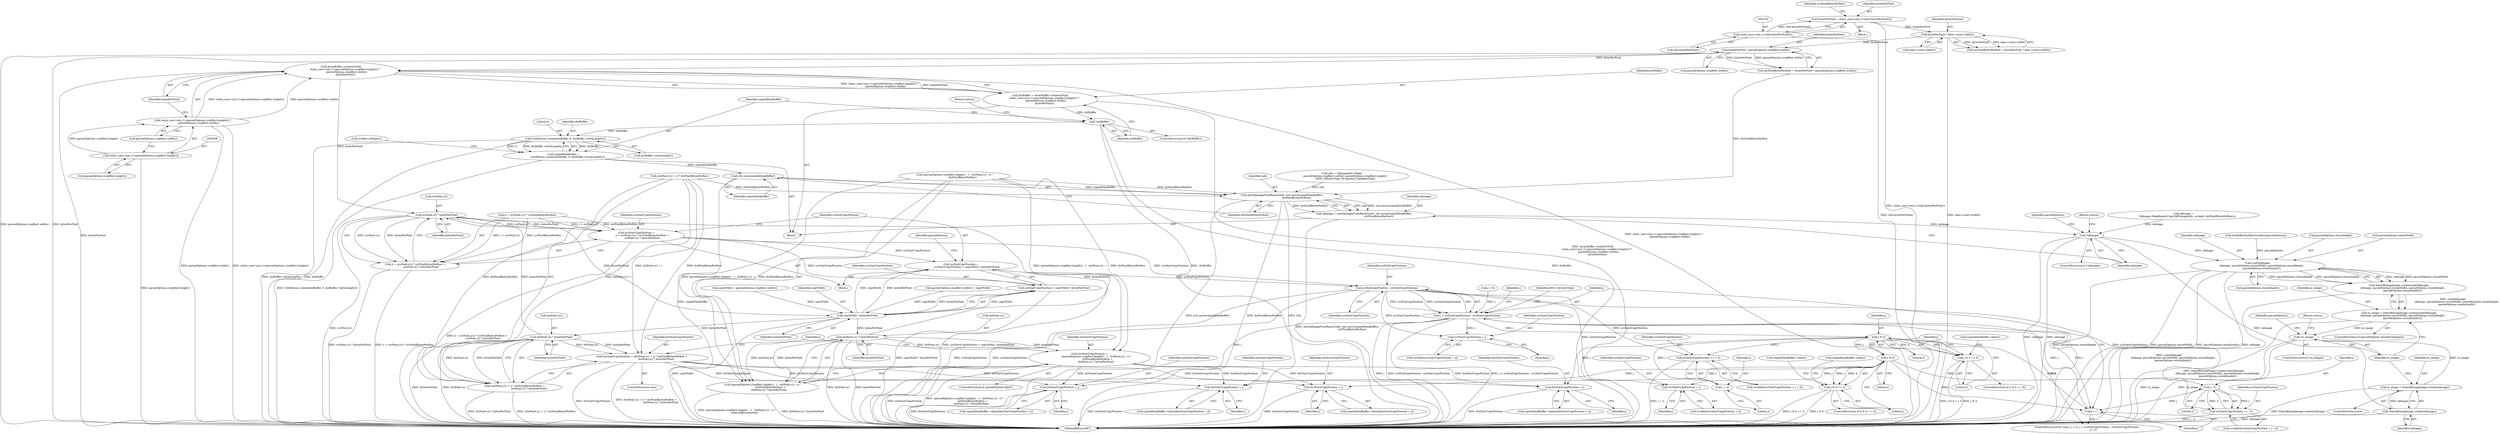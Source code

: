 digraph "0_Chrome_d59a4441697f6253e7dc3f7ae5caad6e5fd2c778@API" {
"1000205" [label="(Call,ArrayBuffer::createOrNull(\n          static_cast<size_t>(parsedOptions.cropRect.height()) *\n               parsedOptions.cropRect.width(),\n           bytesPerPixel))"];
"1000206" [label="(Call,static_cast<size_t>(parsedOptions.cropRect.height()) *\n               parsedOptions.cropRect.width())"];
"1000207" [label="(Call,static_cast<size_t>(parsedOptions.cropRect.height()))"];
"1000166" [label="(Call,bytesPerPixel * parsedOptions.cropRect.width())"];
"1000160" [label="(Call,bytesPerPixel * data->size().width())"];
"1000152" [label="(Call,bytesPerPixel = static_cast<size_t>(info.bytesPerPixel()))"];
"1000154" [label="(Call,static_cast<size_t>(info.bytesPerPixel()))"];
"1000203" [label="(Call,dstBuffer = ArrayBuffer::createOrNull(\n          static_cast<size_t>(parsedOptions.cropRect.height()) *\n               parsedOptions.cropRect.width(),\n           bytesPerPixel))"];
"1000213" [label="(Call,!dstBuffer)"];
"1000219" [label="(Call,Uint8Array::create(dstBuffer, 0, dstBuffer->byteLength()))"];
"1000217" [label="(Call,copiedDataBuffer =\n          Uint8Array::create(dstBuffer, 0, dstBuffer->byteLength()))"];
"1000436" [label="(Call,std::move(copiedDataBuffer))"];
"1000434" [label="(Call,newSkImageFromRaster(info, std::move(copiedDataBuffer),\n                                     dstPixelBytesPerRow))"];
"1000432" [label="(Call,skImage = newSkImageFromRaster(info, std::move(copiedDataBuffer),\n                                     dstPixelBytesPerRow))"];
"1000440" [label="(Call,!skImage)"];
"1000450" [label="(Call,scaleSkImage(\n          skImage, parsedOptions.resizeWidth, parsedOptions.resizeHeight,\n          parsedOptions.resizeQuality))"];
"1000449" [label="(Call,StaticBitmapImage::create(scaleSkImage(\n          skImage, parsedOptions.resizeWidth, parsedOptions.resizeHeight,\n          parsedOptions.resizeQuality)))"];
"1000447" [label="(Call,m_image = StaticBitmapImage::create(scaleSkImage(\n          skImage, parsedOptions.resizeWidth, parsedOptions.resizeHeight,\n          parsedOptions.resizeQuality)))"];
"1000467" [label="(Call,!m_image)"];
"1000464" [label="(Call,StaticBitmapImage::create(skImage))"];
"1000462" [label="(Call,m_image = StaticBitmapImage::create(skImage))"];
"1000307" [label="(Call,srcPoint.x() * bytesPerPixel)"];
"1000299" [label="(Call,srcStartCopyPosition =\n               (i + srcPoint.y()) * srcPixelBytesPerRow +\n               srcPoint.x() * bytesPerPixel)"];
"1000311" [label="(Call,srcEndCopyPosition =\n               srcStartCopyPosition + copyWidth * bytesPerPixel)"];
"1000357" [label="(Call,srcEndCopyPosition - srcStartCopyPosition)"];
"1000355" [label="(Call,j < srcEndCopyPosition - srcStartCopyPosition)"];
"1000360" [label="(Call,j++)"];
"1000370" [label="(Call,j % 4)"];
"1000369" [label="(Call,j % 4 == 0)"];
"1000377" [label="(Call,dstStartCopyPosition + j)"];
"1000382" [label="(Call,srcStartCopyPosition + j + 2)"];
"1000384" [label="(Call,j + 2)"];
"1000390" [label="(Call,j % 4)"];
"1000389" [label="(Call,j % 4 == 2)"];
"1000397" [label="(Call,dstStartCopyPosition + j)"];
"1000404" [label="(Call,j - 2)"];
"1000402" [label="(Call,srcStartCopyPosition + j - 2)"];
"1000411" [label="(Call,dstStartCopyPosition + j)"];
"1000416" [label="(Call,srcStartCopyPosition + j)"];
"1000424" [label="(Call,dstStartCopyPosition + j)"];
"1000429" [label="(Call,srcStartCopyPosition + j)"];
"1000313" [label="(Call,srcStartCopyPosition + copyWidth * bytesPerPixel)"];
"1000301" [label="(Call,(i + srcPoint.y()) * srcPixelBytesPerRow +\n               srcPoint.x() * bytesPerPixel)"];
"1000315" [label="(Call,copyWidth * bytesPerPixel)"];
"1000335" [label="(Call,dstPoint.x() * bytesPerPixel)"];
"1000323" [label="(Call,dstStartCopyPosition =\n                 (parsedOptions.cropRect.height() - 1 - dstPoint.y() - i) *\n                    dstPixelBytesPerRow +\n                dstPoint.x() * bytesPerPixel)"];
"1000325" [label="(Call,(parsedOptions.cropRect.height() - 1 - dstPoint.y() - i) *\n                    dstPixelBytesPerRow +\n                dstPoint.x() * bytesPerPixel)"];
"1000347" [label="(Call,dstPoint.x() * bytesPerPixel)"];
"1000339" [label="(Call,dstStartCopyPosition = (dstPoint.y() + i) * dstPixelBytesPerRow +\n                                    dstPoint.x() * bytesPerPixel)"];
"1000341" [label="(Call,(dstPoint.y() + i) * dstPixelBytesPerRow +\n                                    dstPoint.x() * bytesPerPixel)"];
"1000219" [label="(Call,Uint8Array::create(dstBuffer, 0, dstBuffer->byteLength()))"];
"1000357" [label="(Call,srcEndCopyPosition - srcStartCopyPosition)"];
"1000156" [label="(Call,info.bytesPerPixel())"];
"1000461" [label="(ControlStructure,else)"];
"1000422" [label="(Call,copiedDataBuffer->data()[dstStartCopyPosition + j])"];
"1000371" [label="(Identifier,j)"];
"1000393" [label="(Literal,2)"];
"1000161" [label="(Identifier,bytesPerPixel)"];
"1000384" [label="(Call,j + 2)"];
"1000378" [label="(Identifier,dstStartCopyPosition)"];
"1000392" [label="(Literal,4)"];
"1000448" [label="(Identifier,m_image)"];
"1000213" [label="(Call,!dstBuffer)"];
"1000360" [label="(Call,j++)"];
"1000406" [label="(Literal,2)"];
"1000297" [label="(Block,)"];
"1000435" [label="(Identifier,info)"];
"1000437" [label="(Identifier,copiedDataBuffer)"];
"1000377" [label="(Call,dstStartCopyPosition + j)"];
"1000281" [label="(Call,parsedOptions.cropRect.width() < copyWidth)"];
"1000154" [label="(Call,static_cast<size_t>(info.bytesPerPixel()))"];
"1000439" [label="(ControlStructure,if (!skImage))"];
"1000391" [label="(Identifier,j)"];
"1000440" [label="(Call,!skImage)"];
"1000390" [label="(Call,j % 4)"];
"1000396" [label="(Call,copiedDataBuffer->data())"];
"1000312" [label="(Identifier,srcEndCopyPosition)"];
"1000398" [label="(Identifier,dstStartCopyPosition)"];
"1000410" [label="(Call,copiedDataBuffer->data())"];
"1000426" [label="(Identifier,j)"];
"1000469" [label="(Return,return;)"];
"1000222" [label="(Call,dstBuffer->byteLength())"];
"1000349" [label="(Identifier,bytesPerPixel)"];
"1000369" [label="(Call,j % 4 == 0)"];
"1000186" [label="(Call,skImage =\n          SkImage::MakeRasterCopy(SkPixmap(info, srcAddr, dstPixelBytesPerRow)))"];
"1000463" [label="(Identifier,m_image)"];
"1000438" [label="(Identifier,dstPixelBytesPerRow)"];
"1000212" [label="(ControlStructure,if (!dstBuffer))"];
"1000356" [label="(Identifier,j)"];
"1000436" [label="(Call,std::move(copiedDataBuffer))"];
"1000380" [label="(Call,srcAddr[srcStartCopyPosition + j + 2])"];
"1000434" [label="(Call,newSkImageFromRaster(info, std::move(copiedDataBuffer),\n                                     dstPixelBytesPerRow))"];
"1000594" [label="(MethodReturn,RET)"];
"1000449" [label="(Call,StaticBitmapImage::create(scaleSkImage(\n          skImage, parsedOptions.resizeWidth, parsedOptions.resizeHeight,\n          parsedOptions.resizeQuality)))"];
"1000361" [label="(Identifier,j)"];
"1000166" [label="(Call,bytesPerPixel * parsedOptions.cropRect.width())"];
"1000300" [label="(Identifier,srcStartCopyPosition)"];
"1000382" [label="(Call,srcStartCopyPosition + j + 2)"];
"1000430" [label="(Identifier,srcStartCopyPosition)"];
"1000340" [label="(Identifier,dstStartCopyPosition)"];
"1000373" [label="(Literal,0)"];
"1000376" [label="(Call,copiedDataBuffer->data())"];
"1000203" [label="(Call,dstBuffer = ArrayBuffer::createOrNull(\n          static_cast<size_t>(parsedOptions.cropRect.height()) *\n               parsedOptions.cropRect.width(),\n           bytesPerPixel))"];
"1000211" [label="(Identifier,bytesPerPixel)"];
"1000339" [label="(Call,dstStartCopyPosition = (dstPoint.y() + i) * dstPixelBytesPerRow +\n                                    dstPoint.x() * bytesPerPixel)"];
"1000309" [label="(Identifier,bytesPerPixel)"];
"1000418" [label="(Identifier,j)"];
"1000299" [label="(Call,srcStartCopyPosition =\n               (i + srcPoint.y()) * srcPixelBytesPerRow +\n               srcPoint.x() * bytesPerPixel)"];
"1000167" [label="(Identifier,bytesPerPixel)"];
"1000205" [label="(Call,ArrayBuffer::createOrNull(\n          static_cast<size_t>(parsedOptions.cropRect.height()) *\n               parsedOptions.cropRect.width(),\n           bytesPerPixel))"];
"1000464" [label="(Call,StaticBitmapImage::create(skImage))"];
"1000468" [label="(Identifier,m_image)"];
"1000412" [label="(Identifier,dstStartCopyPosition)"];
"1000417" [label="(Identifier,srcStartCopyPosition)"];
"1000323" [label="(Call,dstStartCopyPosition =\n                 (parsedOptions.cropRect.height() - 1 - dstPoint.y() - i) *\n                    dstPixelBytesPerRow +\n                dstPoint.x() * bytesPerPixel)"];
"1000427" [label="(Call,srcAddr[srcStartCopyPosition + j])"];
"1000350" [label="(ControlStructure,for (size_t j = 0; j < srcEndCopyPosition - srcStartCopyPosition;\n                j++))"];
"1000164" [label="(Call,dstPixelBytesPerRow = bytesPerPixel * parsedOptions.cropRect.width())"];
"1000432" [label="(Call,skImage = newSkImageFromRaster(info, std::move(copiedDataBuffer),\n                                     dstPixelBytesPerRow))"];
"1000307" [label="(Call,srcPoint.x() * bytesPerPixel)"];
"1000385" [label="(Identifier,j)"];
"1000411" [label="(Call,dstStartCopyPosition + j)"];
"1000359" [label="(Identifier,srcStartCopyPosition)"];
"1000399" [label="(Identifier,j)"];
"1000284" [label="(Call,copyWidth = parsedOptions.cropRect.width())"];
"1000375" [label="(Call,copiedDataBuffer->data()[dstStartCopyPosition + j])"];
"1000313" [label="(Call,srcStartCopyPosition + copyWidth * bytesPerPixel)"];
"1000452" [label="(Call,parsedOptions.resizeWidth)"];
"1000221" [label="(Literal,0)"];
"1000207" [label="(Call,static_cast<size_t>(parsedOptions.cropRect.height()))"];
"1000342" [label="(Call,(dstPoint.y() + i) * dstPixelBytesPerRow)"];
"1000451" [label="(Identifier,skImage)"];
"1000160" [label="(Call,bytesPerPixel * data->size().width())"];
"1000217" [label="(Call,copiedDataBuffer =\n          Uint8Array::create(dstBuffer, 0, dstBuffer->byteLength()))"];
"1000119" [label="(Call,dstBufferSizeHasOverflow(parsedOptions))"];
"1000324" [label="(Identifier,dstStartCopyPosition)"];
"1000403" [label="(Identifier,srcStartCopyPosition)"];
"1000138" [label="(Block,)"];
"1000352" [label="(Call,j = 0)"];
"1000158" [label="(Call,srcPixelBytesPerRow = bytesPerPixel * data->size().width())"];
"1000302" [label="(Call,(i + srcPoint.y()) * srcPixelBytesPerRow)"];
"1000370" [label="(Call,j % 4)"];
"1000225" [label="(Call,srcRect.isEmpty())"];
"1000311" [label="(Call,srcEndCopyPosition =\n               srcStartCopyPosition + copyWidth * bytesPerPixel)"];
"1000215" [label="(Return,return;)"];
"1000424" [label="(Call,dstStartCopyPosition + j)"];
"1000201" [label="(Block,)"];
"1000413" [label="(Identifier,j)"];
"1000315" [label="(Call,copyWidth * bytesPerPixel)"];
"1000317" [label="(Identifier,bytesPerPixel)"];
"1000395" [label="(Call,copiedDataBuffer->data()[dstStartCopyPosition + j])"];
"1000209" [label="(Call,parsedOptions.cropRect.height())"];
"1000296" [label="(Identifier,i)"];
"1000450" [label="(Call,scaleSkImage(\n          skImage, parsedOptions.resizeWidth, parsedOptions.resizeHeight,\n          parsedOptions.resizeQuality))"];
"1000168" [label="(Call,parsedOptions.cropRect.width())"];
"1000458" [label="(Call,parsedOptions.resizeQuality)"];
"1000445" [label="(Identifier,parsedOptions)"];
"1000358" [label="(Identifier,srcEndCopyPosition)"];
"1000314" [label="(Identifier,srcStartCopyPosition)"];
"1000338" [label="(ControlStructure,else)"];
"1000472" [label="(Identifier,parsedOptions)"];
"1000348" [label="(Call,dstPoint.x())"];
"1000206" [label="(Call,static_cast<size_t>(parsedOptions.cropRect.height()) *\n               parsedOptions.cropRect.width())"];
"1000159" [label="(Identifier,srcPixelBytesPerRow)"];
"1000443" [label="(ControlStructure,if (parsedOptions.shouldScaleInput))"];
"1000466" [label="(ControlStructure,if (!m_image))"];
"1000429" [label="(Call,srcStartCopyPosition + j)"];
"1000467" [label="(Call,!m_image)"];
"1000220" [label="(Identifier,dstBuffer)"];
"1000153" [label="(Identifier,bytesPerPixel)"];
"1000218" [label="(Identifier,copiedDataBuffer)"];
"1000325" [label="(Call,(parsedOptions.cropRect.height() - 1 - dstPoint.y() - i) *\n                    dstPixelBytesPerRow +\n                dstPoint.x() * bytesPerPixel)"];
"1000431" [label="(Identifier,j)"];
"1000409" [label="(Call,copiedDataBuffer->data()[dstStartCopyPosition + j])"];
"1000144" [label="(Call,info = SkImageInfo::Make(\n         parsedOptions.cropRect.width(), parsedOptions.cropRect.height(),\n         kN32_SkColorType, kUnpremul_SkAlphaType))"];
"1000388" [label="(ControlStructure,if (j % 4 == 2))"];
"1000397" [label="(Call,dstStartCopyPosition + j)"];
"1000326" [label="(Call,(parsedOptions.cropRect.height() - 1 - dstPoint.y() - i) *\n                    dstPixelBytesPerRow)"];
"1000386" [label="(Literal,2)"];
"1000433" [label="(Identifier,skImage)"];
"1000365" [label="(Identifier,kN32_SkColorType)"];
"1000162" [label="(Call,data->size().width())"];
"1000425" [label="(Identifier,dstStartCopyPosition)"];
"1000416" [label="(Call,srcStartCopyPosition + j)"];
"1000465" [label="(Identifier,skImage)"];
"1000204" [label="(Identifier,dstBuffer)"];
"1000214" [label="(Identifier,dstBuffer)"];
"1000447" [label="(Call,m_image = StaticBitmapImage::create(scaleSkImage(\n          skImage, parsedOptions.resizeWidth, parsedOptions.resizeHeight,\n          parsedOptions.resizeQuality)))"];
"1000402" [label="(Call,srcStartCopyPosition + j - 2)"];
"1000383" [label="(Identifier,srcStartCopyPosition)"];
"1000210" [label="(Call,parsedOptions.cropRect.width())"];
"1000389" [label="(Call,j % 4 == 2)"];
"1000372" [label="(Literal,4)"];
"1000404" [label="(Call,j - 2)"];
"1000341" [label="(Call,(dstPoint.y() + i) * dstPixelBytesPerRow +\n                                    dstPoint.x() * bytesPerPixel)"];
"1000462" [label="(Call,m_image = StaticBitmapImage::create(skImage))"];
"1000301" [label="(Call,(i + srcPoint.y()) * srcPixelBytesPerRow +\n               srcPoint.x() * bytesPerPixel)"];
"1000308" [label="(Call,srcPoint.x())"];
"1000335" [label="(Call,dstPoint.x() * bytesPerPixel)"];
"1000442" [label="(Return,return;)"];
"1000347" [label="(Call,dstPoint.x() * bytesPerPixel)"];
"1000355" [label="(Call,j < srcEndCopyPosition - srcStartCopyPosition)"];
"1000379" [label="(Identifier,j)"];
"1000400" [label="(Call,srcAddr[srcStartCopyPosition + j - 2])"];
"1000337" [label="(Identifier,bytesPerPixel)"];
"1000414" [label="(Call,srcAddr[srcStartCopyPosition + j])"];
"1000321" [label="(Identifier,parsedOptions)"];
"1000152" [label="(Call,bytesPerPixel = static_cast<size_t>(info.bytesPerPixel()))"];
"1000316" [label="(Identifier,copyWidth)"];
"1000319" [label="(ControlStructure,if (parsedOptions.flipY))"];
"1000336" [label="(Call,dstPoint.x())"];
"1000353" [label="(Identifier,j)"];
"1000441" [label="(Identifier,skImage)"];
"1000368" [label="(ControlStructure,if (j % 4 == 0))"];
"1000455" [label="(Call,parsedOptions.resizeHeight)"];
"1000405" [label="(Identifier,j)"];
"1000205" -> "1000203"  [label="AST: "];
"1000205" -> "1000211"  [label="CFG: "];
"1000206" -> "1000205"  [label="AST: "];
"1000211" -> "1000205"  [label="AST: "];
"1000203" -> "1000205"  [label="CFG: "];
"1000205" -> "1000594"  [label="DDG: static_cast<size_t>(parsedOptions.cropRect.height()) *\n               parsedOptions.cropRect.width()"];
"1000205" -> "1000594"  [label="DDG: bytesPerPixel"];
"1000205" -> "1000203"  [label="DDG: static_cast<size_t>(parsedOptions.cropRect.height()) *\n               parsedOptions.cropRect.width()"];
"1000205" -> "1000203"  [label="DDG: bytesPerPixel"];
"1000206" -> "1000205"  [label="DDG: static_cast<size_t>(parsedOptions.cropRect.height())"];
"1000206" -> "1000205"  [label="DDG: parsedOptions.cropRect.width()"];
"1000166" -> "1000205"  [label="DDG: bytesPerPixel"];
"1000205" -> "1000307"  [label="DDG: bytesPerPixel"];
"1000206" -> "1000210"  [label="CFG: "];
"1000207" -> "1000206"  [label="AST: "];
"1000210" -> "1000206"  [label="AST: "];
"1000211" -> "1000206"  [label="CFG: "];
"1000206" -> "1000594"  [label="DDG: parsedOptions.cropRect.width()"];
"1000206" -> "1000594"  [label="DDG: static_cast<size_t>(parsedOptions.cropRect.height())"];
"1000207" -> "1000206"  [label="DDG: parsedOptions.cropRect.height()"];
"1000207" -> "1000209"  [label="CFG: "];
"1000208" -> "1000207"  [label="AST: "];
"1000209" -> "1000207"  [label="AST: "];
"1000210" -> "1000207"  [label="CFG: "];
"1000207" -> "1000594"  [label="DDG: parsedOptions.cropRect.height()"];
"1000166" -> "1000164"  [label="AST: "];
"1000166" -> "1000168"  [label="CFG: "];
"1000167" -> "1000166"  [label="AST: "];
"1000168" -> "1000166"  [label="AST: "];
"1000164" -> "1000166"  [label="CFG: "];
"1000166" -> "1000594"  [label="DDG: parsedOptions.cropRect.width()"];
"1000166" -> "1000594"  [label="DDG: bytesPerPixel"];
"1000166" -> "1000164"  [label="DDG: bytesPerPixel"];
"1000166" -> "1000164"  [label="DDG: parsedOptions.cropRect.width()"];
"1000160" -> "1000166"  [label="DDG: bytesPerPixel"];
"1000160" -> "1000158"  [label="AST: "];
"1000160" -> "1000162"  [label="CFG: "];
"1000161" -> "1000160"  [label="AST: "];
"1000162" -> "1000160"  [label="AST: "];
"1000158" -> "1000160"  [label="CFG: "];
"1000160" -> "1000594"  [label="DDG: data->size().width()"];
"1000160" -> "1000158"  [label="DDG: bytesPerPixel"];
"1000160" -> "1000158"  [label="DDG: data->size().width()"];
"1000152" -> "1000160"  [label="DDG: bytesPerPixel"];
"1000152" -> "1000138"  [label="AST: "];
"1000152" -> "1000154"  [label="CFG: "];
"1000153" -> "1000152"  [label="AST: "];
"1000154" -> "1000152"  [label="AST: "];
"1000159" -> "1000152"  [label="CFG: "];
"1000152" -> "1000594"  [label="DDG: static_cast<size_t>(info.bytesPerPixel())"];
"1000154" -> "1000152"  [label="DDG: info.bytesPerPixel()"];
"1000154" -> "1000156"  [label="CFG: "];
"1000155" -> "1000154"  [label="AST: "];
"1000156" -> "1000154"  [label="AST: "];
"1000154" -> "1000594"  [label="DDG: info.bytesPerPixel()"];
"1000203" -> "1000201"  [label="AST: "];
"1000204" -> "1000203"  [label="AST: "];
"1000214" -> "1000203"  [label="CFG: "];
"1000203" -> "1000594"  [label="DDG: ArrayBuffer::createOrNull(\n          static_cast<size_t>(parsedOptions.cropRect.height()) *\n               parsedOptions.cropRect.width(),\n           bytesPerPixel)"];
"1000203" -> "1000213"  [label="DDG: dstBuffer"];
"1000213" -> "1000212"  [label="AST: "];
"1000213" -> "1000214"  [label="CFG: "];
"1000214" -> "1000213"  [label="AST: "];
"1000215" -> "1000213"  [label="CFG: "];
"1000218" -> "1000213"  [label="CFG: "];
"1000213" -> "1000594"  [label="DDG: dstBuffer"];
"1000213" -> "1000594"  [label="DDG: !dstBuffer"];
"1000213" -> "1000219"  [label="DDG: dstBuffer"];
"1000219" -> "1000217"  [label="AST: "];
"1000219" -> "1000222"  [label="CFG: "];
"1000220" -> "1000219"  [label="AST: "];
"1000221" -> "1000219"  [label="AST: "];
"1000222" -> "1000219"  [label="AST: "];
"1000217" -> "1000219"  [label="CFG: "];
"1000219" -> "1000594"  [label="DDG: dstBuffer->byteLength()"];
"1000219" -> "1000594"  [label="DDG: dstBuffer"];
"1000219" -> "1000217"  [label="DDG: dstBuffer"];
"1000219" -> "1000217"  [label="DDG: 0"];
"1000219" -> "1000217"  [label="DDG: dstBuffer->byteLength()"];
"1000217" -> "1000201"  [label="AST: "];
"1000218" -> "1000217"  [label="AST: "];
"1000225" -> "1000217"  [label="CFG: "];
"1000217" -> "1000594"  [label="DDG: Uint8Array::create(dstBuffer, 0, dstBuffer->byteLength())"];
"1000217" -> "1000436"  [label="DDG: copiedDataBuffer"];
"1000436" -> "1000434"  [label="AST: "];
"1000436" -> "1000437"  [label="CFG: "];
"1000437" -> "1000436"  [label="AST: "];
"1000438" -> "1000436"  [label="CFG: "];
"1000436" -> "1000594"  [label="DDG: copiedDataBuffer"];
"1000436" -> "1000434"  [label="DDG: copiedDataBuffer"];
"1000434" -> "1000432"  [label="AST: "];
"1000434" -> "1000438"  [label="CFG: "];
"1000435" -> "1000434"  [label="AST: "];
"1000438" -> "1000434"  [label="AST: "];
"1000432" -> "1000434"  [label="CFG: "];
"1000434" -> "1000594"  [label="DDG: std::move(copiedDataBuffer)"];
"1000434" -> "1000594"  [label="DDG: dstPixelBytesPerRow"];
"1000434" -> "1000594"  [label="DDG: info"];
"1000434" -> "1000432"  [label="DDG: info"];
"1000434" -> "1000432"  [label="DDG: std::move(copiedDataBuffer)"];
"1000434" -> "1000432"  [label="DDG: dstPixelBytesPerRow"];
"1000144" -> "1000434"  [label="DDG: info"];
"1000326" -> "1000434"  [label="DDG: dstPixelBytesPerRow"];
"1000342" -> "1000434"  [label="DDG: dstPixelBytesPerRow"];
"1000164" -> "1000434"  [label="DDG: dstPixelBytesPerRow"];
"1000432" -> "1000201"  [label="AST: "];
"1000433" -> "1000432"  [label="AST: "];
"1000441" -> "1000432"  [label="CFG: "];
"1000432" -> "1000594"  [label="DDG: newSkImageFromRaster(info, std::move(copiedDataBuffer),\n                                     dstPixelBytesPerRow)"];
"1000432" -> "1000440"  [label="DDG: skImage"];
"1000440" -> "1000439"  [label="AST: "];
"1000440" -> "1000441"  [label="CFG: "];
"1000441" -> "1000440"  [label="AST: "];
"1000442" -> "1000440"  [label="CFG: "];
"1000445" -> "1000440"  [label="CFG: "];
"1000440" -> "1000594"  [label="DDG: !skImage"];
"1000440" -> "1000594"  [label="DDG: skImage"];
"1000186" -> "1000440"  [label="DDG: skImage"];
"1000440" -> "1000450"  [label="DDG: skImage"];
"1000440" -> "1000464"  [label="DDG: skImage"];
"1000450" -> "1000449"  [label="AST: "];
"1000450" -> "1000458"  [label="CFG: "];
"1000451" -> "1000450"  [label="AST: "];
"1000452" -> "1000450"  [label="AST: "];
"1000455" -> "1000450"  [label="AST: "];
"1000458" -> "1000450"  [label="AST: "];
"1000449" -> "1000450"  [label="CFG: "];
"1000450" -> "1000594"  [label="DDG: parsedOptions.resizeHeight"];
"1000450" -> "1000594"  [label="DDG: parsedOptions.resizeWidth"];
"1000450" -> "1000594"  [label="DDG: parsedOptions.resizeQuality"];
"1000450" -> "1000594"  [label="DDG: skImage"];
"1000450" -> "1000449"  [label="DDG: skImage"];
"1000450" -> "1000449"  [label="DDG: parsedOptions.resizeWidth"];
"1000450" -> "1000449"  [label="DDG: parsedOptions.resizeHeight"];
"1000450" -> "1000449"  [label="DDG: parsedOptions.resizeQuality"];
"1000119" -> "1000450"  [label="DDG: parsedOptions"];
"1000449" -> "1000447"  [label="AST: "];
"1000447" -> "1000449"  [label="CFG: "];
"1000449" -> "1000594"  [label="DDG: scaleSkImage(\n          skImage, parsedOptions.resizeWidth, parsedOptions.resizeHeight,\n          parsedOptions.resizeQuality)"];
"1000449" -> "1000447"  [label="DDG: scaleSkImage(\n          skImage, parsedOptions.resizeWidth, parsedOptions.resizeHeight,\n          parsedOptions.resizeQuality)"];
"1000447" -> "1000443"  [label="AST: "];
"1000448" -> "1000447"  [label="AST: "];
"1000468" -> "1000447"  [label="CFG: "];
"1000447" -> "1000594"  [label="DDG: StaticBitmapImage::create(scaleSkImage(\n          skImage, parsedOptions.resizeWidth, parsedOptions.resizeHeight,\n          parsedOptions.resizeQuality))"];
"1000447" -> "1000467"  [label="DDG: m_image"];
"1000467" -> "1000466"  [label="AST: "];
"1000467" -> "1000468"  [label="CFG: "];
"1000468" -> "1000467"  [label="AST: "];
"1000469" -> "1000467"  [label="CFG: "];
"1000472" -> "1000467"  [label="CFG: "];
"1000467" -> "1000594"  [label="DDG: m_image"];
"1000467" -> "1000594"  [label="DDG: !m_image"];
"1000462" -> "1000467"  [label="DDG: m_image"];
"1000464" -> "1000462"  [label="AST: "];
"1000464" -> "1000465"  [label="CFG: "];
"1000465" -> "1000464"  [label="AST: "];
"1000462" -> "1000464"  [label="CFG: "];
"1000464" -> "1000594"  [label="DDG: skImage"];
"1000464" -> "1000462"  [label="DDG: skImage"];
"1000462" -> "1000461"  [label="AST: "];
"1000463" -> "1000462"  [label="AST: "];
"1000468" -> "1000462"  [label="CFG: "];
"1000462" -> "1000594"  [label="DDG: StaticBitmapImage::create(skImage)"];
"1000307" -> "1000301"  [label="AST: "];
"1000307" -> "1000309"  [label="CFG: "];
"1000308" -> "1000307"  [label="AST: "];
"1000309" -> "1000307"  [label="AST: "];
"1000301" -> "1000307"  [label="CFG: "];
"1000307" -> "1000594"  [label="DDG: srcPoint.x()"];
"1000307" -> "1000299"  [label="DDG: srcPoint.x()"];
"1000307" -> "1000299"  [label="DDG: bytesPerPixel"];
"1000307" -> "1000301"  [label="DDG: srcPoint.x()"];
"1000307" -> "1000301"  [label="DDG: bytesPerPixel"];
"1000347" -> "1000307"  [label="DDG: bytesPerPixel"];
"1000335" -> "1000307"  [label="DDG: bytesPerPixel"];
"1000307" -> "1000315"  [label="DDG: bytesPerPixel"];
"1000299" -> "1000297"  [label="AST: "];
"1000299" -> "1000301"  [label="CFG: "];
"1000300" -> "1000299"  [label="AST: "];
"1000301" -> "1000299"  [label="AST: "];
"1000312" -> "1000299"  [label="CFG: "];
"1000299" -> "1000594"  [label="DDG: (i + srcPoint.y()) * srcPixelBytesPerRow +\n               srcPoint.x() * bytesPerPixel"];
"1000302" -> "1000299"  [label="DDG: i + srcPoint.y()"];
"1000302" -> "1000299"  [label="DDG: srcPixelBytesPerRow"];
"1000299" -> "1000311"  [label="DDG: srcStartCopyPosition"];
"1000299" -> "1000313"  [label="DDG: srcStartCopyPosition"];
"1000299" -> "1000357"  [label="DDG: srcStartCopyPosition"];
"1000311" -> "1000297"  [label="AST: "];
"1000311" -> "1000313"  [label="CFG: "];
"1000312" -> "1000311"  [label="AST: "];
"1000313" -> "1000311"  [label="AST: "];
"1000321" -> "1000311"  [label="CFG: "];
"1000311" -> "1000594"  [label="DDG: srcStartCopyPosition + copyWidth * bytesPerPixel"];
"1000315" -> "1000311"  [label="DDG: copyWidth"];
"1000315" -> "1000311"  [label="DDG: bytesPerPixel"];
"1000311" -> "1000357"  [label="DDG: srcEndCopyPosition"];
"1000357" -> "1000355"  [label="AST: "];
"1000357" -> "1000359"  [label="CFG: "];
"1000358" -> "1000357"  [label="AST: "];
"1000359" -> "1000357"  [label="AST: "];
"1000355" -> "1000357"  [label="CFG: "];
"1000357" -> "1000594"  [label="DDG: srcEndCopyPosition"];
"1000357" -> "1000594"  [label="DDG: srcStartCopyPosition"];
"1000357" -> "1000355"  [label="DDG: srcEndCopyPosition"];
"1000357" -> "1000355"  [label="DDG: srcStartCopyPosition"];
"1000357" -> "1000382"  [label="DDG: srcStartCopyPosition"];
"1000357" -> "1000402"  [label="DDG: srcStartCopyPosition"];
"1000357" -> "1000416"  [label="DDG: srcStartCopyPosition"];
"1000357" -> "1000429"  [label="DDG: srcStartCopyPosition"];
"1000355" -> "1000350"  [label="AST: "];
"1000356" -> "1000355"  [label="AST: "];
"1000365" -> "1000355"  [label="CFG: "];
"1000296" -> "1000355"  [label="CFG: "];
"1000355" -> "1000594"  [label="DDG: j"];
"1000355" -> "1000594"  [label="DDG: srcEndCopyPosition - srcStartCopyPosition"];
"1000355" -> "1000594"  [label="DDG: j < srcEndCopyPosition - srcStartCopyPosition"];
"1000360" -> "1000355"  [label="DDG: j"];
"1000352" -> "1000355"  [label="DDG: j"];
"1000355" -> "1000360"  [label="DDG: j"];
"1000355" -> "1000370"  [label="DDG: j"];
"1000355" -> "1000424"  [label="DDG: j"];
"1000355" -> "1000429"  [label="DDG: j"];
"1000360" -> "1000350"  [label="AST: "];
"1000360" -> "1000361"  [label="CFG: "];
"1000361" -> "1000360"  [label="AST: "];
"1000356" -> "1000360"  [label="CFG: "];
"1000404" -> "1000360"  [label="DDG: j"];
"1000390" -> "1000360"  [label="DDG: j"];
"1000370" -> "1000360"  [label="DDG: j"];
"1000370" -> "1000369"  [label="AST: "];
"1000370" -> "1000372"  [label="CFG: "];
"1000371" -> "1000370"  [label="AST: "];
"1000372" -> "1000370"  [label="AST: "];
"1000373" -> "1000370"  [label="CFG: "];
"1000370" -> "1000369"  [label="DDG: j"];
"1000370" -> "1000369"  [label="DDG: 4"];
"1000370" -> "1000377"  [label="DDG: j"];
"1000370" -> "1000382"  [label="DDG: j"];
"1000370" -> "1000384"  [label="DDG: j"];
"1000370" -> "1000390"  [label="DDG: j"];
"1000369" -> "1000368"  [label="AST: "];
"1000369" -> "1000373"  [label="CFG: "];
"1000373" -> "1000369"  [label="AST: "];
"1000376" -> "1000369"  [label="CFG: "];
"1000391" -> "1000369"  [label="CFG: "];
"1000369" -> "1000594"  [label="DDG: j % 4 == 0"];
"1000369" -> "1000594"  [label="DDG: j % 4"];
"1000377" -> "1000375"  [label="AST: "];
"1000377" -> "1000379"  [label="CFG: "];
"1000378" -> "1000377"  [label="AST: "];
"1000379" -> "1000377"  [label="AST: "];
"1000375" -> "1000377"  [label="CFG: "];
"1000377" -> "1000594"  [label="DDG: dstStartCopyPosition"];
"1000339" -> "1000377"  [label="DDG: dstStartCopyPosition"];
"1000323" -> "1000377"  [label="DDG: dstStartCopyPosition"];
"1000382" -> "1000380"  [label="AST: "];
"1000382" -> "1000384"  [label="CFG: "];
"1000383" -> "1000382"  [label="AST: "];
"1000384" -> "1000382"  [label="AST: "];
"1000380" -> "1000382"  [label="CFG: "];
"1000382" -> "1000594"  [label="DDG: j + 2"];
"1000384" -> "1000386"  [label="CFG: "];
"1000385" -> "1000384"  [label="AST: "];
"1000386" -> "1000384"  [label="AST: "];
"1000390" -> "1000389"  [label="AST: "];
"1000390" -> "1000392"  [label="CFG: "];
"1000391" -> "1000390"  [label="AST: "];
"1000392" -> "1000390"  [label="AST: "];
"1000393" -> "1000390"  [label="CFG: "];
"1000390" -> "1000389"  [label="DDG: j"];
"1000390" -> "1000389"  [label="DDG: 4"];
"1000390" -> "1000397"  [label="DDG: j"];
"1000390" -> "1000404"  [label="DDG: j"];
"1000390" -> "1000411"  [label="DDG: j"];
"1000390" -> "1000416"  [label="DDG: j"];
"1000389" -> "1000388"  [label="AST: "];
"1000389" -> "1000393"  [label="CFG: "];
"1000393" -> "1000389"  [label="AST: "];
"1000396" -> "1000389"  [label="CFG: "];
"1000410" -> "1000389"  [label="CFG: "];
"1000389" -> "1000594"  [label="DDG: j % 4 == 2"];
"1000389" -> "1000594"  [label="DDG: j % 4"];
"1000397" -> "1000395"  [label="AST: "];
"1000397" -> "1000399"  [label="CFG: "];
"1000398" -> "1000397"  [label="AST: "];
"1000399" -> "1000397"  [label="AST: "];
"1000395" -> "1000397"  [label="CFG: "];
"1000397" -> "1000594"  [label="DDG: dstStartCopyPosition"];
"1000339" -> "1000397"  [label="DDG: dstStartCopyPosition"];
"1000323" -> "1000397"  [label="DDG: dstStartCopyPosition"];
"1000404" -> "1000402"  [label="AST: "];
"1000404" -> "1000406"  [label="CFG: "];
"1000405" -> "1000404"  [label="AST: "];
"1000406" -> "1000404"  [label="AST: "];
"1000402" -> "1000404"  [label="CFG: "];
"1000404" -> "1000402"  [label="DDG: j"];
"1000404" -> "1000402"  [label="DDG: 2"];
"1000402" -> "1000400"  [label="AST: "];
"1000403" -> "1000402"  [label="AST: "];
"1000400" -> "1000402"  [label="CFG: "];
"1000402" -> "1000594"  [label="DDG: j - 2"];
"1000411" -> "1000409"  [label="AST: "];
"1000411" -> "1000413"  [label="CFG: "];
"1000412" -> "1000411"  [label="AST: "];
"1000413" -> "1000411"  [label="AST: "];
"1000409" -> "1000411"  [label="CFG: "];
"1000411" -> "1000594"  [label="DDG: dstStartCopyPosition"];
"1000339" -> "1000411"  [label="DDG: dstStartCopyPosition"];
"1000323" -> "1000411"  [label="DDG: dstStartCopyPosition"];
"1000416" -> "1000414"  [label="AST: "];
"1000416" -> "1000418"  [label="CFG: "];
"1000417" -> "1000416"  [label="AST: "];
"1000418" -> "1000416"  [label="AST: "];
"1000414" -> "1000416"  [label="CFG: "];
"1000424" -> "1000422"  [label="AST: "];
"1000424" -> "1000426"  [label="CFG: "];
"1000425" -> "1000424"  [label="AST: "];
"1000426" -> "1000424"  [label="AST: "];
"1000422" -> "1000424"  [label="CFG: "];
"1000424" -> "1000594"  [label="DDG: dstStartCopyPosition"];
"1000339" -> "1000424"  [label="DDG: dstStartCopyPosition"];
"1000323" -> "1000424"  [label="DDG: dstStartCopyPosition"];
"1000429" -> "1000427"  [label="AST: "];
"1000429" -> "1000431"  [label="CFG: "];
"1000430" -> "1000429"  [label="AST: "];
"1000431" -> "1000429"  [label="AST: "];
"1000427" -> "1000429"  [label="CFG: "];
"1000313" -> "1000315"  [label="CFG: "];
"1000314" -> "1000313"  [label="AST: "];
"1000315" -> "1000313"  [label="AST: "];
"1000313" -> "1000594"  [label="DDG: copyWidth * bytesPerPixel"];
"1000315" -> "1000313"  [label="DDG: copyWidth"];
"1000315" -> "1000313"  [label="DDG: bytesPerPixel"];
"1000302" -> "1000301"  [label="AST: "];
"1000301" -> "1000594"  [label="DDG: srcPoint.x() * bytesPerPixel"];
"1000301" -> "1000594"  [label="DDG: (i + srcPoint.y()) * srcPixelBytesPerRow"];
"1000302" -> "1000301"  [label="DDG: i + srcPoint.y()"];
"1000302" -> "1000301"  [label="DDG: srcPixelBytesPerRow"];
"1000315" -> "1000317"  [label="CFG: "];
"1000316" -> "1000315"  [label="AST: "];
"1000317" -> "1000315"  [label="AST: "];
"1000315" -> "1000594"  [label="DDG: copyWidth"];
"1000284" -> "1000315"  [label="DDG: copyWidth"];
"1000281" -> "1000315"  [label="DDG: copyWidth"];
"1000315" -> "1000335"  [label="DDG: bytesPerPixel"];
"1000315" -> "1000347"  [label="DDG: bytesPerPixel"];
"1000335" -> "1000325"  [label="AST: "];
"1000335" -> "1000337"  [label="CFG: "];
"1000336" -> "1000335"  [label="AST: "];
"1000337" -> "1000335"  [label="AST: "];
"1000325" -> "1000335"  [label="CFG: "];
"1000335" -> "1000594"  [label="DDG: dstPoint.x()"];
"1000335" -> "1000594"  [label="DDG: bytesPerPixel"];
"1000335" -> "1000323"  [label="DDG: dstPoint.x()"];
"1000335" -> "1000323"  [label="DDG: bytesPerPixel"];
"1000335" -> "1000325"  [label="DDG: dstPoint.x()"];
"1000335" -> "1000325"  [label="DDG: bytesPerPixel"];
"1000323" -> "1000319"  [label="AST: "];
"1000323" -> "1000325"  [label="CFG: "];
"1000324" -> "1000323"  [label="AST: "];
"1000325" -> "1000323"  [label="AST: "];
"1000353" -> "1000323"  [label="CFG: "];
"1000323" -> "1000594"  [label="DDG: dstStartCopyPosition"];
"1000323" -> "1000594"  [label="DDG: (parsedOptions.cropRect.height() - 1 - dstPoint.y() - i) *\n                    dstPixelBytesPerRow +\n                dstPoint.x() * bytesPerPixel"];
"1000326" -> "1000323"  [label="DDG: parsedOptions.cropRect.height() - 1 - dstPoint.y() - i"];
"1000326" -> "1000323"  [label="DDG: dstPixelBytesPerRow"];
"1000326" -> "1000325"  [label="AST: "];
"1000325" -> "1000594"  [label="DDG: (parsedOptions.cropRect.height() - 1 - dstPoint.y() - i) *\n                    dstPixelBytesPerRow"];
"1000325" -> "1000594"  [label="DDG: dstPoint.x() * bytesPerPixel"];
"1000326" -> "1000325"  [label="DDG: parsedOptions.cropRect.height() - 1 - dstPoint.y() - i"];
"1000326" -> "1000325"  [label="DDG: dstPixelBytesPerRow"];
"1000347" -> "1000341"  [label="AST: "];
"1000347" -> "1000349"  [label="CFG: "];
"1000348" -> "1000347"  [label="AST: "];
"1000349" -> "1000347"  [label="AST: "];
"1000341" -> "1000347"  [label="CFG: "];
"1000347" -> "1000594"  [label="DDG: bytesPerPixel"];
"1000347" -> "1000594"  [label="DDG: dstPoint.x()"];
"1000347" -> "1000339"  [label="DDG: dstPoint.x()"];
"1000347" -> "1000339"  [label="DDG: bytesPerPixel"];
"1000347" -> "1000341"  [label="DDG: dstPoint.x()"];
"1000347" -> "1000341"  [label="DDG: bytesPerPixel"];
"1000339" -> "1000338"  [label="AST: "];
"1000339" -> "1000341"  [label="CFG: "];
"1000340" -> "1000339"  [label="AST: "];
"1000341" -> "1000339"  [label="AST: "];
"1000353" -> "1000339"  [label="CFG: "];
"1000339" -> "1000594"  [label="DDG: dstStartCopyPosition"];
"1000339" -> "1000594"  [label="DDG: (dstPoint.y() + i) * dstPixelBytesPerRow +\n                                    dstPoint.x() * bytesPerPixel"];
"1000342" -> "1000339"  [label="DDG: dstPoint.y() + i"];
"1000342" -> "1000339"  [label="DDG: dstPixelBytesPerRow"];
"1000342" -> "1000341"  [label="AST: "];
"1000341" -> "1000594"  [label="DDG: dstPoint.x() * bytesPerPixel"];
"1000341" -> "1000594"  [label="DDG: (dstPoint.y() + i) * dstPixelBytesPerRow"];
"1000342" -> "1000341"  [label="DDG: dstPoint.y() + i"];
"1000342" -> "1000341"  [label="DDG: dstPixelBytesPerRow"];
}
